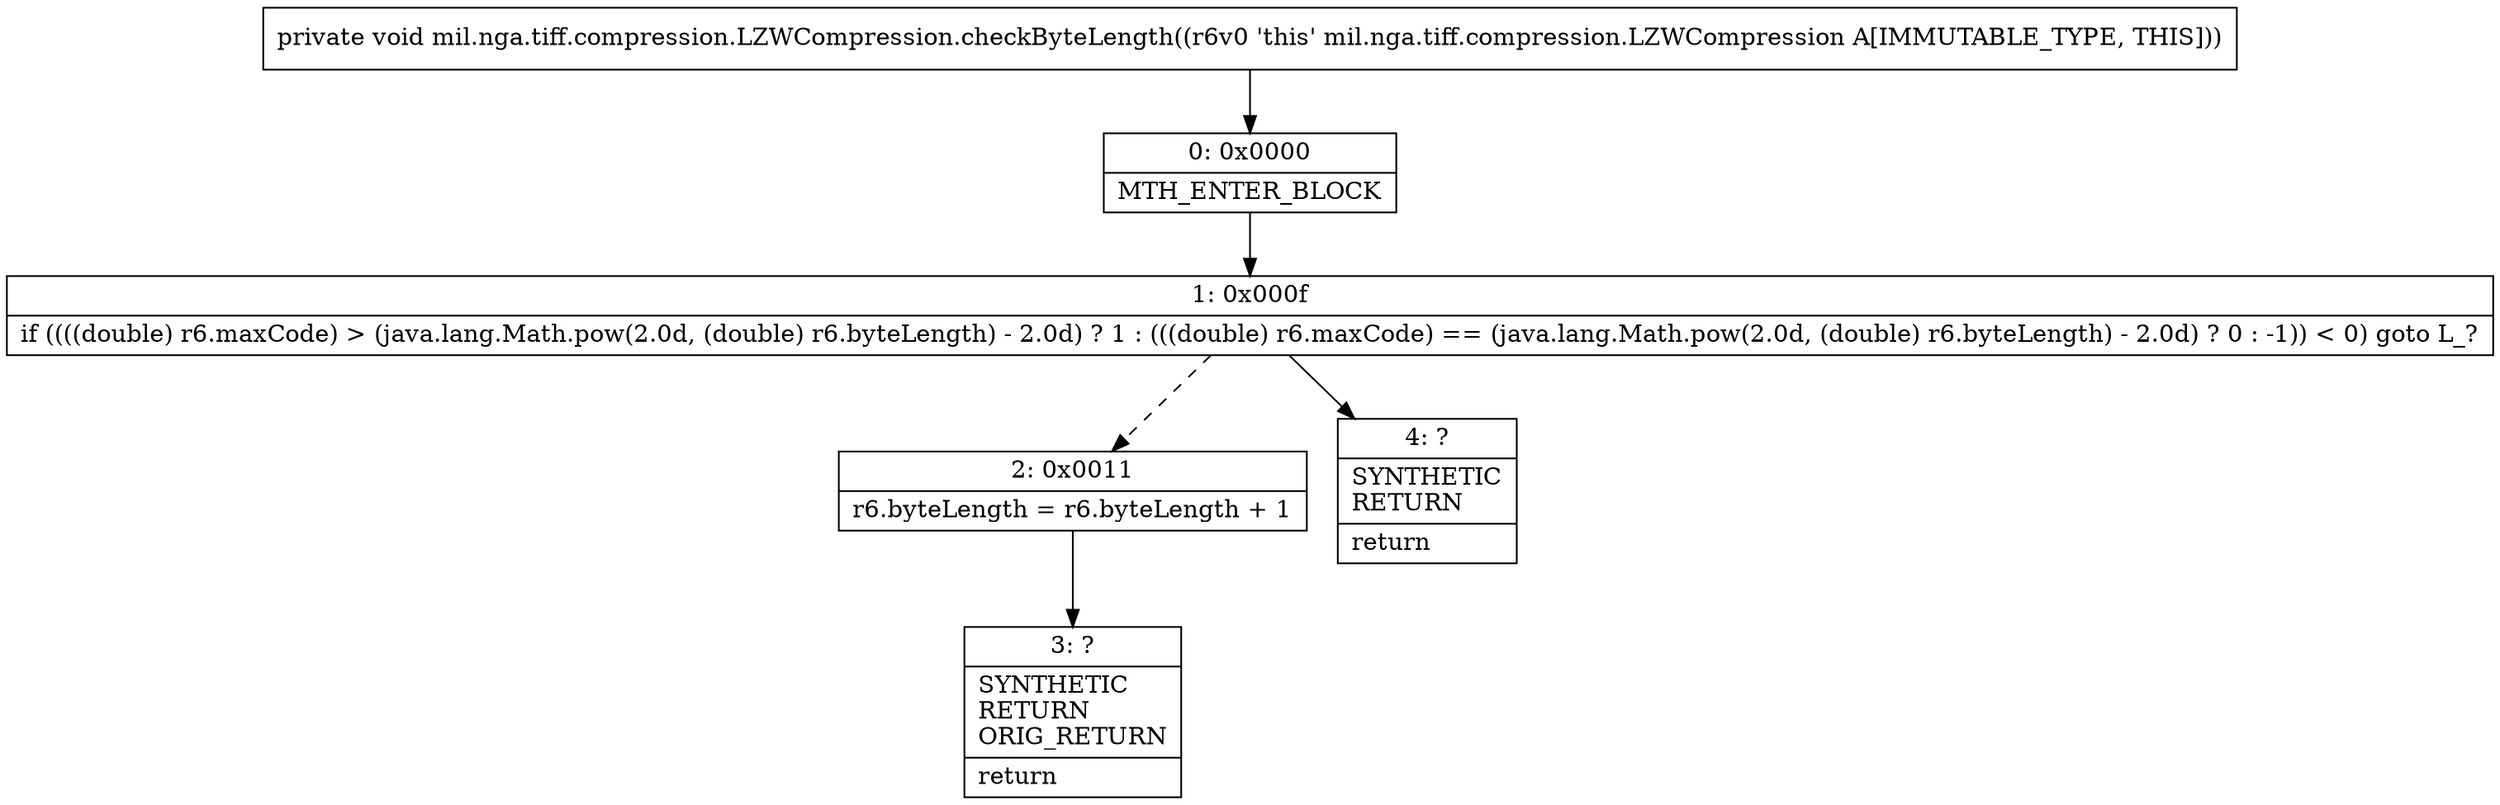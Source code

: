digraph "CFG formil.nga.tiff.compression.LZWCompression.checkByteLength()V" {
Node_0 [shape=record,label="{0\:\ 0x0000|MTH_ENTER_BLOCK\l}"];
Node_1 [shape=record,label="{1\:\ 0x000f|if ((((double) r6.maxCode) \> (java.lang.Math.pow(2.0d, (double) r6.byteLength) \- 2.0d) ? 1 : (((double) r6.maxCode) == (java.lang.Math.pow(2.0d, (double) r6.byteLength) \- 2.0d) ? 0 : \-1)) \< 0) goto L_?\l}"];
Node_2 [shape=record,label="{2\:\ 0x0011|r6.byteLength = r6.byteLength + 1\l}"];
Node_3 [shape=record,label="{3\:\ ?|SYNTHETIC\lRETURN\lORIG_RETURN\l|return\l}"];
Node_4 [shape=record,label="{4\:\ ?|SYNTHETIC\lRETURN\l|return\l}"];
MethodNode[shape=record,label="{private void mil.nga.tiff.compression.LZWCompression.checkByteLength((r6v0 'this' mil.nga.tiff.compression.LZWCompression A[IMMUTABLE_TYPE, THIS])) }"];
MethodNode -> Node_0;
Node_0 -> Node_1;
Node_1 -> Node_2[style=dashed];
Node_1 -> Node_4;
Node_2 -> Node_3;
}

